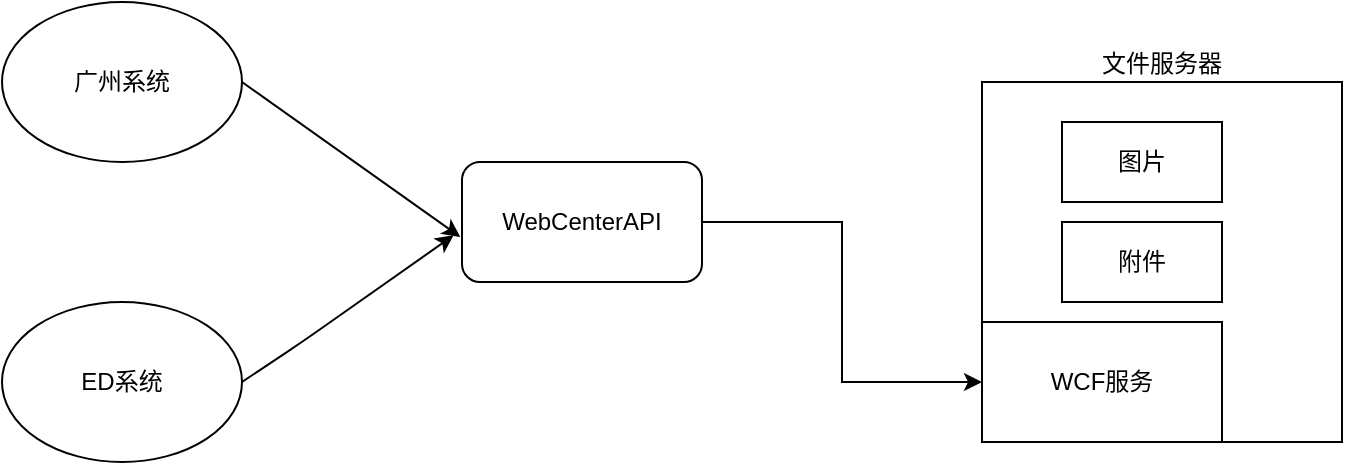 <mxfile version="14.1.1" type="github"><diagram id="hJdredNEwxCyBbmPecLw" name="第 1 页"><mxGraphModel dx="1185" dy="635" grid="1" gridSize="10" guides="1" tooltips="1" connect="1" arrows="1" fold="1" page="1" pageScale="1" pageWidth="827" pageHeight="1169" math="0" shadow="0"><root><mxCell id="0"/><mxCell id="1" parent="0"/><mxCell id="YRhgD83JhJHmWzY8eGKU-1" value="广州系统" style="ellipse;whiteSpace=wrap;html=1;" vertex="1" parent="1"><mxGeometry x="110" y="170" width="120" height="80" as="geometry"/></mxCell><mxCell id="YRhgD83JhJHmWzY8eGKU-2" value="ED系统" style="ellipse;whiteSpace=wrap;html=1;" vertex="1" parent="1"><mxGeometry x="110" y="320" width="120" height="80" as="geometry"/></mxCell><mxCell id="YRhgD83JhJHmWzY8eGKU-11" style="edgeStyle=orthogonalEdgeStyle;rounded=0;orthogonalLoop=1;jettySize=auto;html=1;entryX=0;entryY=0.5;entryDx=0;entryDy=0;" edge="1" parent="1" source="YRhgD83JhJHmWzY8eGKU-3" target="YRhgD83JhJHmWzY8eGKU-6"><mxGeometry relative="1" as="geometry"/></mxCell><mxCell id="YRhgD83JhJHmWzY8eGKU-3" value="WebCenterAPI" style="rounded=1;whiteSpace=wrap;html=1;" vertex="1" parent="1"><mxGeometry x="340" y="250" width="120" height="60" as="geometry"/></mxCell><mxCell id="YRhgD83JhJHmWzY8eGKU-4" value="文件服务器" style="whiteSpace=wrap;html=1;aspect=fixed;labelPosition=center;verticalLabelPosition=top;align=center;verticalAlign=bottom;" vertex="1" parent="1"><mxGeometry x="600" y="210" width="180" height="180" as="geometry"/></mxCell><mxCell id="YRhgD83JhJHmWzY8eGKU-6" value="WCF服务" style="rounded=0;whiteSpace=wrap;html=1;" vertex="1" parent="1"><mxGeometry x="600" y="330" width="120" height="60" as="geometry"/></mxCell><mxCell id="YRhgD83JhJHmWzY8eGKU-9" value="" style="endArrow=classic;html=1;exitX=1;exitY=0.5;exitDx=0;exitDy=0;entryX=-0.007;entryY=0.625;entryDx=0;entryDy=0;entryPerimeter=0;" edge="1" parent="1" source="YRhgD83JhJHmWzY8eGKU-1" target="YRhgD83JhJHmWzY8eGKU-3"><mxGeometry width="50" height="50" relative="1" as="geometry"><mxPoint x="370" y="410" as="sourcePoint"/><mxPoint x="420" y="360" as="targetPoint"/></mxGeometry></mxCell><mxCell id="YRhgD83JhJHmWzY8eGKU-10" value="" style="endArrow=classic;html=1;exitX=1;exitY=0.5;exitDx=0;exitDy=0;entryX=-0.035;entryY=0.611;entryDx=0;entryDy=0;entryPerimeter=0;" edge="1" parent="1" source="YRhgD83JhJHmWzY8eGKU-2" target="YRhgD83JhJHmWzY8eGKU-3"><mxGeometry width="50" height="50" relative="1" as="geometry"><mxPoint x="240" y="220" as="sourcePoint"/><mxPoint x="349.16" y="297.5" as="targetPoint"/><Array as="points"><mxPoint x="260" y="340"/></Array></mxGeometry></mxCell><mxCell id="YRhgD83JhJHmWzY8eGKU-12" value="图片" style="rounded=0;whiteSpace=wrap;html=1;" vertex="1" parent="1"><mxGeometry x="640" y="230" width="80" height="40" as="geometry"/></mxCell><mxCell id="YRhgD83JhJHmWzY8eGKU-13" value="附件" style="rounded=0;whiteSpace=wrap;html=1;" vertex="1" parent="1"><mxGeometry x="640" y="280" width="80" height="40" as="geometry"/></mxCell></root></mxGraphModel></diagram></mxfile>